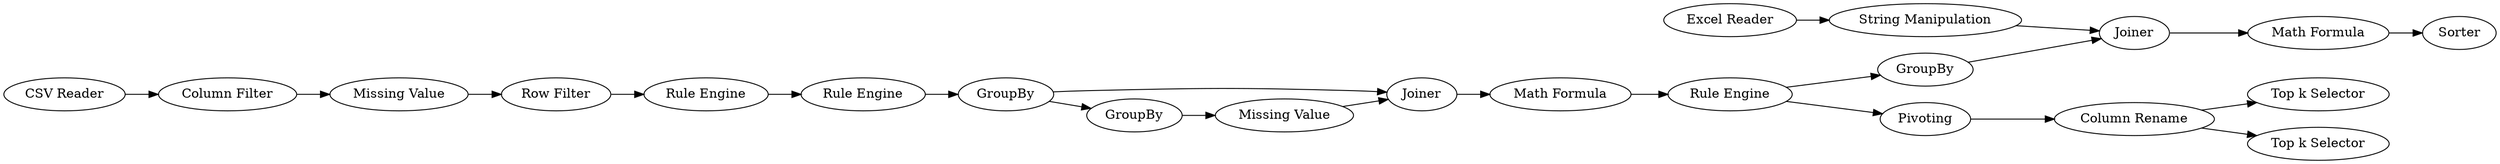 digraph {
	24 -> 26
	11 -> 32
	15 -> 14
	23 -> 24
	20 -> 9
	19 -> 21
	18 -> 19
	20 -> 23
	30 -> 31
	29 -> 30
	14 -> 28
	21 -> 20
	7 -> 10
	16 -> 18
	10 -> 11
	31 -> 19
	1 -> 15
	31 -> 16
	24 -> 25
	6 -> 7
	9 -> 10
	28 -> 29
	7 [label="String Manipulation"]
	9 [label=GroupBy]
	18 [label="Missing Value"]
	21 [label="Math Formula"]
	26 [label="Top k Selector"]
	19 [label=Joiner]
	24 [label="Column Rename"]
	31 [label=GroupBy]
	6 [label="Excel Reader"]
	15 [label="Column Filter"]
	25 [label="Top k Selector"]
	10 [label=Joiner]
	16 [label=GroupBy]
	30 [label="Rule Engine"]
	1 [label="CSV Reader"]
	28 [label="Row Filter"]
	11 [label="Math Formula"]
	23 [label=Pivoting]
	14 [label="Missing Value"]
	20 [label="Rule Engine"]
	29 [label="Rule Engine"]
	32 [label=Sorter]
	rankdir=LR
}
